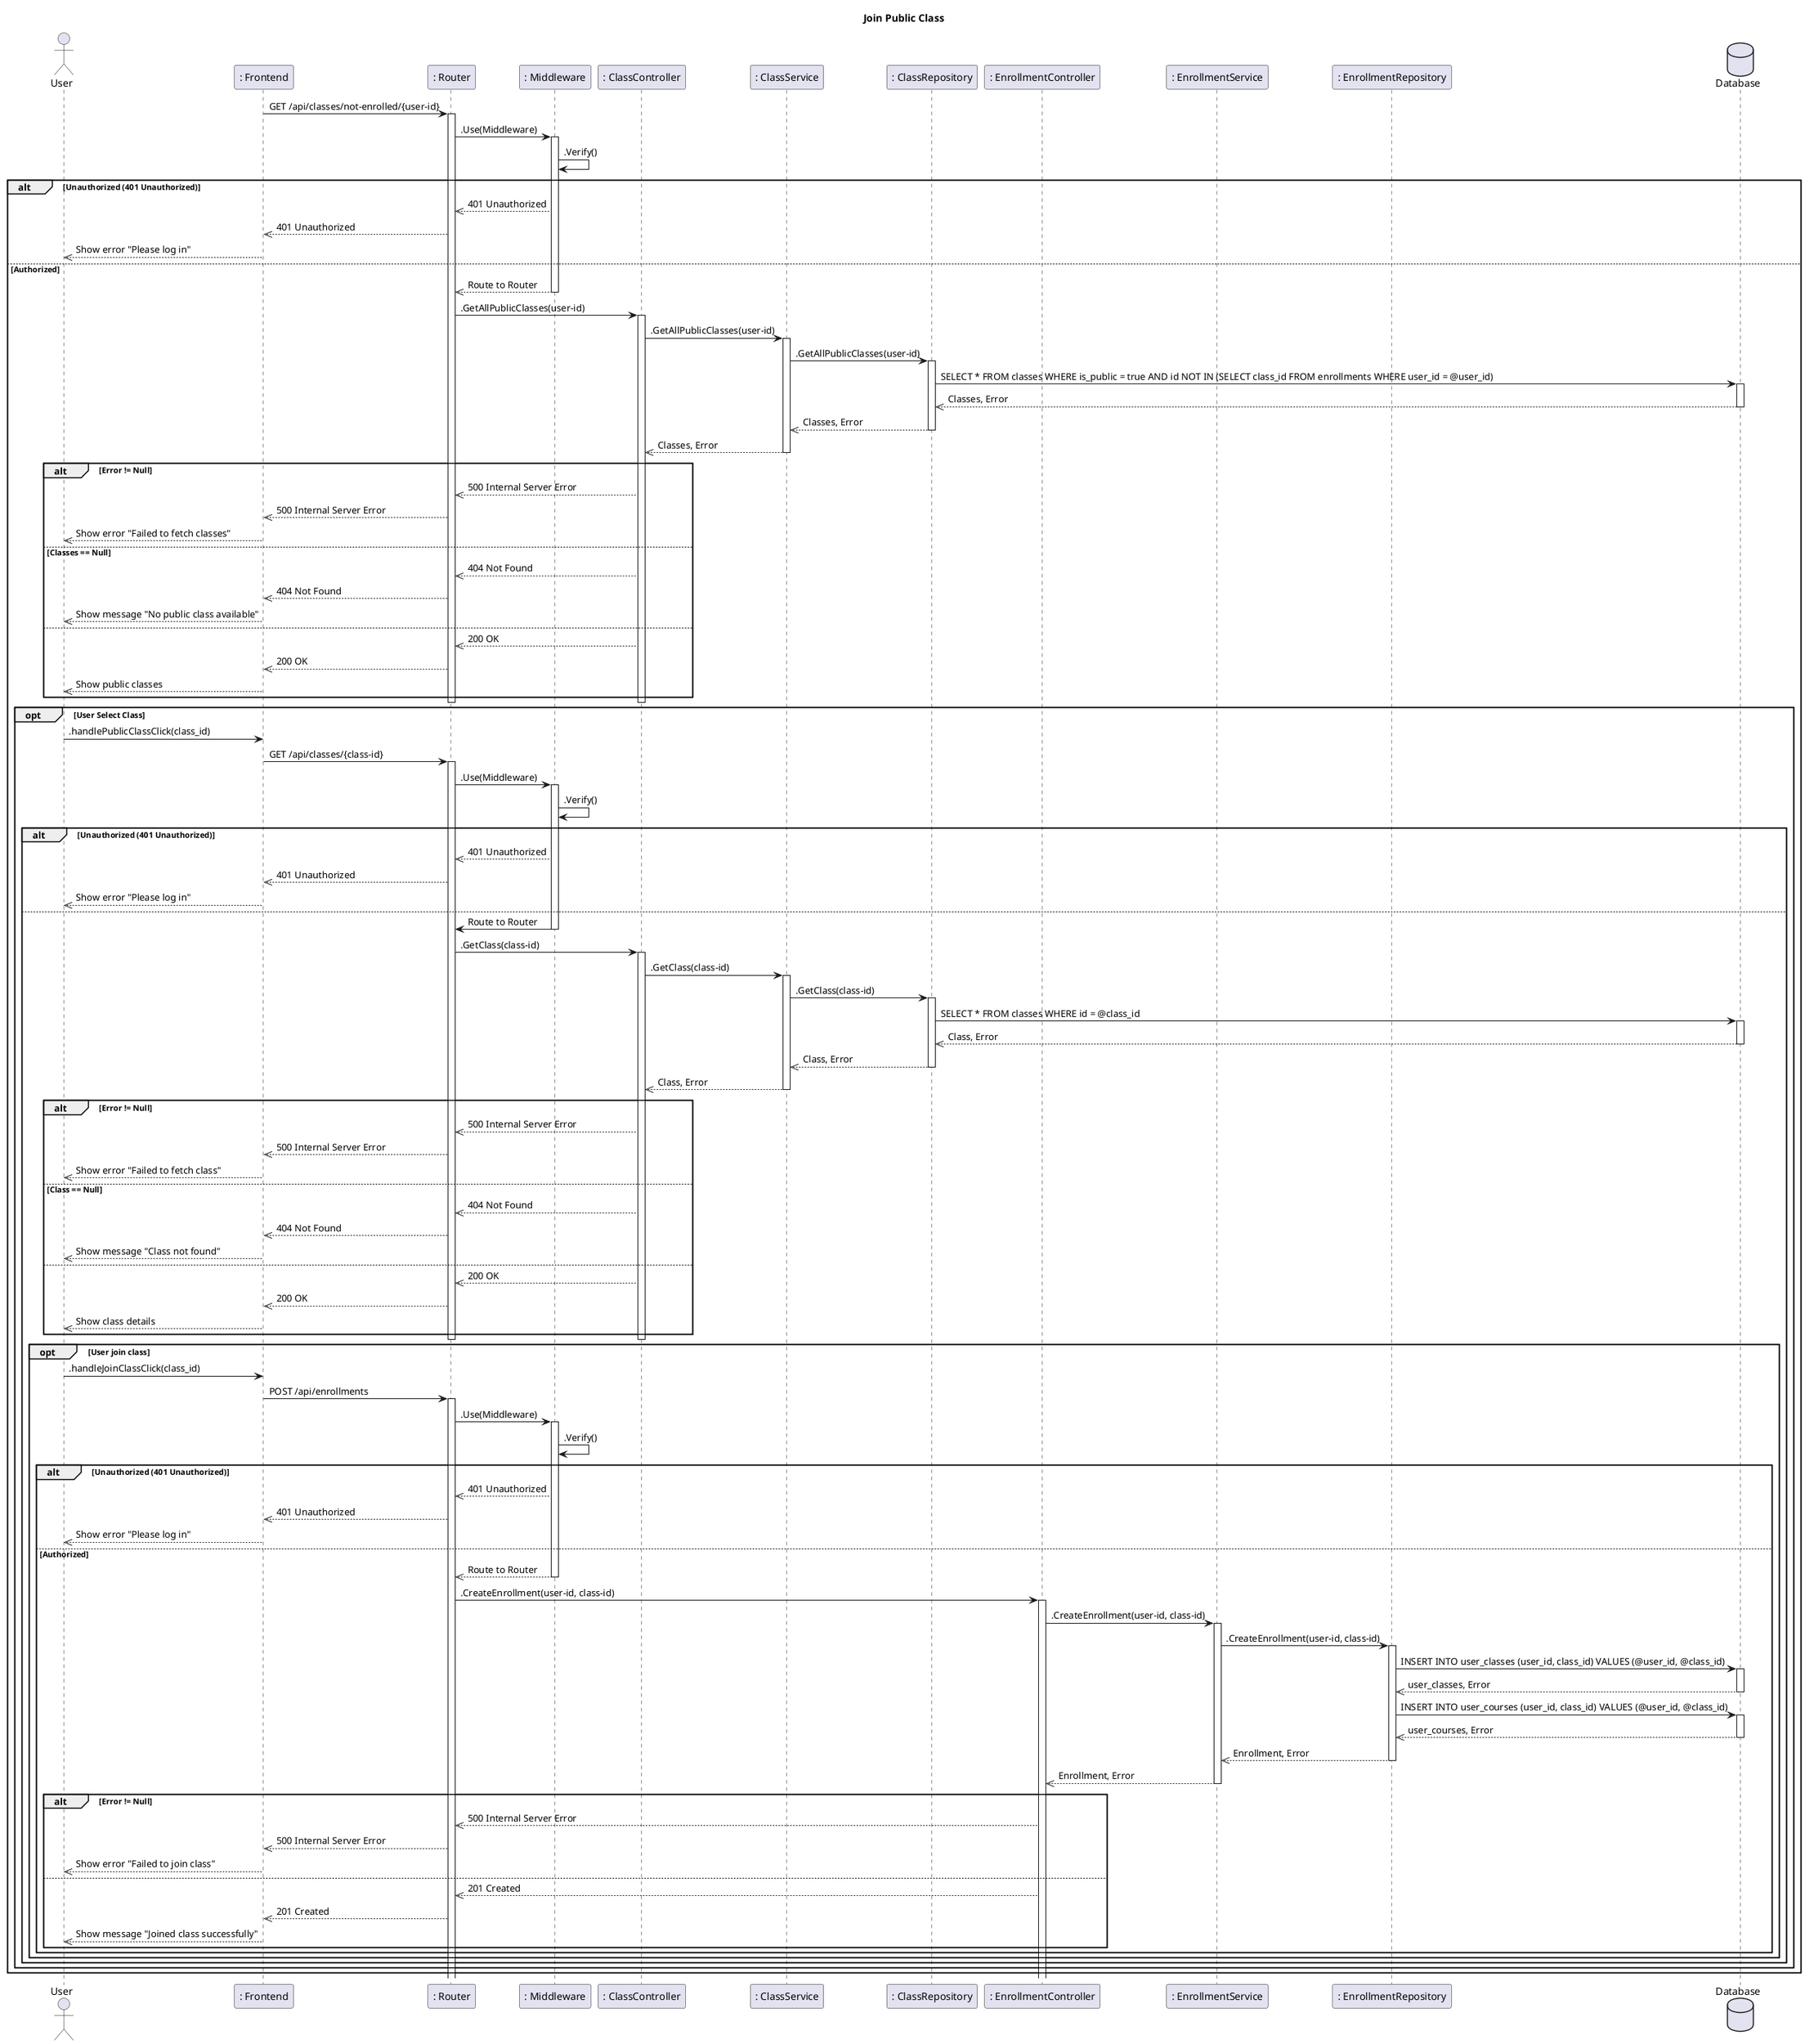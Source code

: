 @startuml SequenceDiagram
title Join Public Class
actor User

participant ": Frontend" as Frontend
participant ": Router" as Router
participant ": Middleware" as Middleware

participant ": ClassController" as ClassController
participant ": ClassService" as ClassService
participant ": ClassRepository" as ClassRepository

participant ": EnrollmentController" as EnrollmentController
participant ": EnrollmentService" as EnrollmentService
participant ": EnrollmentRepository" as EnrollmentRepository

database Database

Frontend -> Router: GET /api/classes/not-enrolled/{user-id}
activate Router

Router -> Middleware: .Use(Middleware)
activate Middleware
Middleware -> Middleware : .Verify()

alt Unauthorized (401 Unauthorized)
  Middleware -->> Router: 401 Unauthorized
  Router -->> Frontend: 401 Unauthorized
  Frontend -->> User: Show error "Please log in"
else Authorized
  Middleware -->> Router: Route to Router
  deactivate Middleware
  Router -> ClassController: .GetAllPublicClasses(user-id)
  activate ClassController
  ClassController -> ClassService: .GetAllPublicClasses(user-id)
  activate ClassService
  ClassService -> ClassRepository: .GetAllPublicClasses(user-id)
  activate ClassRepository
  ClassRepository -> Database: SELECT * FROM classes WHERE is_public = true AND id NOT IN (SELECT class_id FROM enrollments WHERE user_id = @user_id)
  activate Database
  Database -->> ClassRepository : Classes, Error
  deactivate Database
  ClassRepository -->> ClassService : Classes, Error
  deactivate ClassRepository
  ClassService -->> ClassController : Classes, Error
  deactivate ClassService
  alt Error != Null
    ClassController -->> Router : 500 Internal Server Error
    Router -->> Frontend : 500 Internal Server Error
    Frontend -->> User : Show error "Failed to fetch classes"
  else Classes == Null
    ClassController -->> Router : 404 Not Found
    Router -->> Frontend : 404 Not Found
    Frontend -->> User : Show message "No public class available"
  else
    ClassController -->> Router : 200 OK
    Router -->> Frontend : 200 OK
    Frontend -->> User : Show public classes
  end
  deactivate ClassController
  deactivate Router
  opt User Select Class
    User -> Frontend : .handlePublicClassClick(class_id)
    Frontend -> Router : GET /api/classes/{class-id}
    activate Router

    Router -> Middleware : .Use(Middleware)
    activate Middleware
    Middleware -> Middleware : .Verify()

    alt Unauthorized (401 Unauthorized)
      Middleware -->> Router: 401 Unauthorized
      Router -->> Frontend: 401 Unauthorized
      Frontend -->> User: Show error "Please log in"
    else
      Middleware -> Router: Route to Router
      deactivate Middleware
      Router -> ClassController: .GetClass(class-id)
      activate ClassController
      ClassController -> ClassService: .GetClass(class-id)
      activate ClassService
      ClassService -> ClassRepository: .GetClass(class-id)
      activate ClassRepository
      ClassRepository -> Database: SELECT * FROM classes WHERE id = @class_id
      activate Database
      Database -->> ClassRepository : Class, Error
      deactivate Database
      ClassRepository -->> ClassService : Class, Error
      deactivate ClassRepository
      ClassService -->> ClassController : Class, Error
      deactivate ClassService
      alt Error != Null
        ClassController -->> Router : 500 Internal Server Error
        Router -->> Frontend : 500 Internal Server Error
        Frontend -->> User : Show error "Failed to fetch class"
      else Class == Null
        ClassController -->> Router : 404 Not Found
        Router -->> Frontend : 404 Not Found
        Frontend -->> User : Show message "Class not found"
      else
        ClassController -->> Router : 200 OK
        Router -->> Frontend : 200 OK
        Frontend -->> User : Show class details
      end
      deactivate ClassController
      deactivate Router
      opt User join class
        User -> Frontend : .handleJoinClassClick(class_id)
        Frontend -> Router : POST /api/enrollments
        activate Router

        Router -> Middleware : .Use(Middleware)
        activate Middleware
        Middleware -> Middleware : .Verify()

        alt Unauthorized (401 Unauthorized)
          Middleware -->> Router: 401 Unauthorized
          Router -->> Frontend: 401 Unauthorized
          Frontend -->> User: Show error "Please log in"
        else Authorized
          Middleware -->> Router: Route to Router
          deactivate Middleware
          Router -> EnrollmentController: .CreateEnrollment(user-id, class-id)
          activate EnrollmentController
          EnrollmentController -> EnrollmentService: .CreateEnrollment(user-id, class-id)
          activate EnrollmentService
          EnrollmentService -> EnrollmentRepository: .CreateEnrollment(user-id, class-id)
          activate EnrollmentRepository
          EnrollmentRepository -> Database: INSERT INTO user_classes (user_id, class_id) VALUES (@user_id, @class_id)
          activate Database
          Database -->> EnrollmentRepository : user_classes, Error
          deactivate Database
          EnrollmentRepository -> Database: INSERT INTO user_courses (user_id, class_id) VALUES (@user_id, @class_id)
          activate Database
          Database -->> EnrollmentRepository : user_courses, Error
          deactivate Database
          EnrollmentRepository -->> EnrollmentService : Enrollment, Error
          deactivate EnrollmentRepository
          EnrollmentService -->> EnrollmentController : Enrollment, Error
          deactivate EnrollmentService
          alt Error != Null
            EnrollmentController -->> Router : 500 Internal Server Error
            Router -->> Frontend : 500 Internal Server Error
            Frontend -->> User : Show error "Failed to join class"
          else
            EnrollmentController -->> Router : 201 Created
            Router -->> Frontend : 201 Created
            Frontend -->> User : Show message "Joined class successfully"
          end
        end
      end
    end
  end
end

@enduml